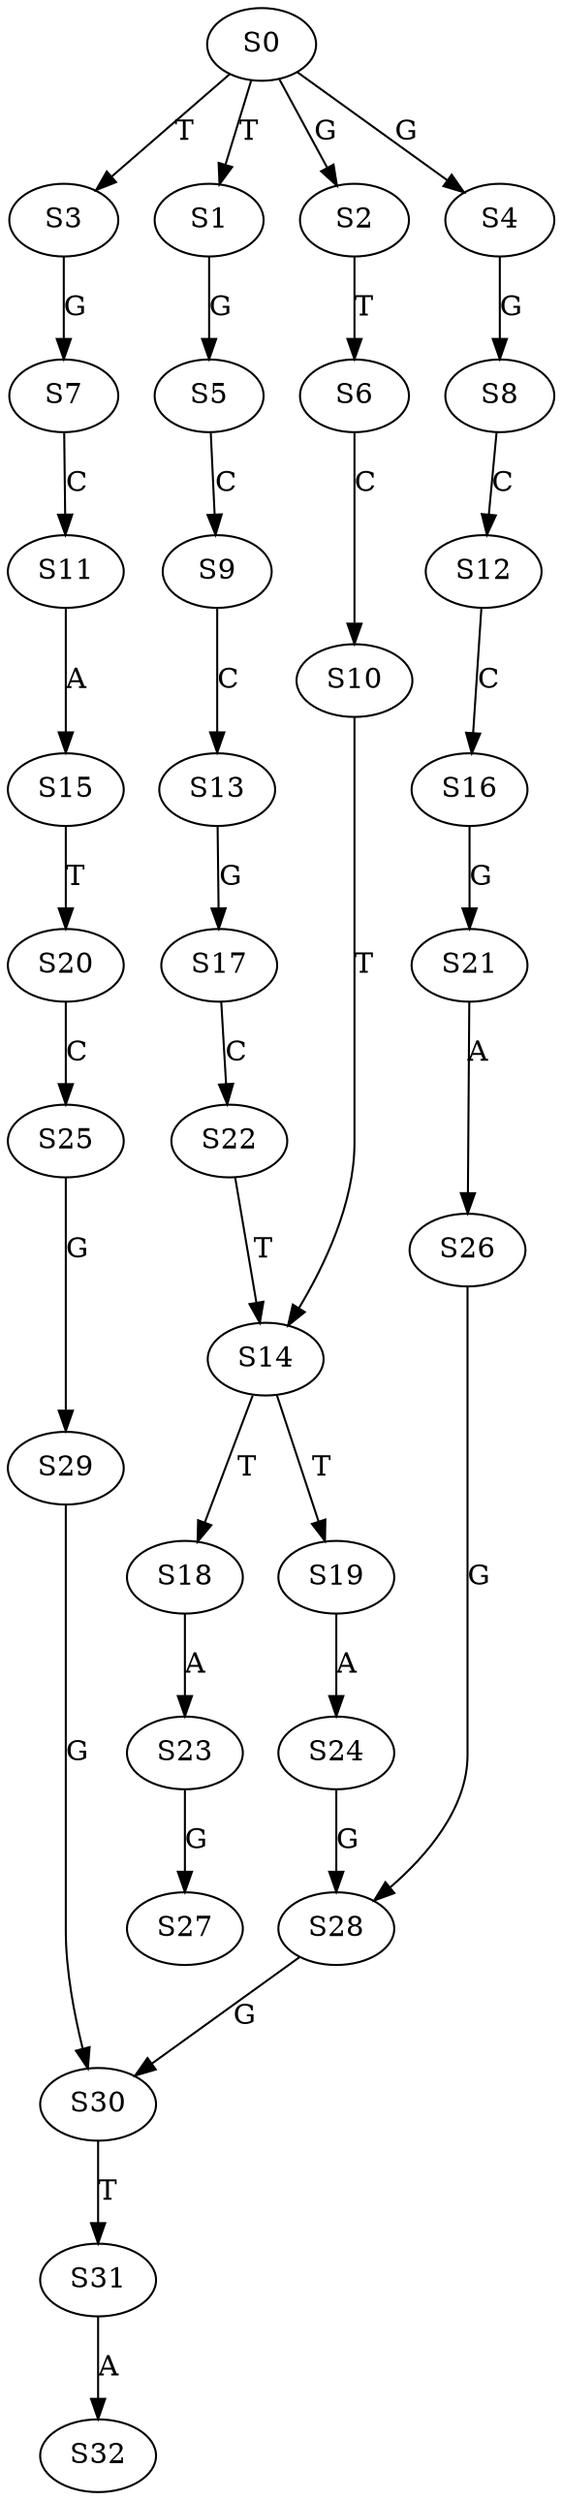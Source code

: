 strict digraph  {
	S0 -> S1 [ label = T ];
	S0 -> S2 [ label = G ];
	S0 -> S3 [ label = T ];
	S0 -> S4 [ label = G ];
	S1 -> S5 [ label = G ];
	S2 -> S6 [ label = T ];
	S3 -> S7 [ label = G ];
	S4 -> S8 [ label = G ];
	S5 -> S9 [ label = C ];
	S6 -> S10 [ label = C ];
	S7 -> S11 [ label = C ];
	S8 -> S12 [ label = C ];
	S9 -> S13 [ label = C ];
	S10 -> S14 [ label = T ];
	S11 -> S15 [ label = A ];
	S12 -> S16 [ label = C ];
	S13 -> S17 [ label = G ];
	S14 -> S18 [ label = T ];
	S14 -> S19 [ label = T ];
	S15 -> S20 [ label = T ];
	S16 -> S21 [ label = G ];
	S17 -> S22 [ label = C ];
	S18 -> S23 [ label = A ];
	S19 -> S24 [ label = A ];
	S20 -> S25 [ label = C ];
	S21 -> S26 [ label = A ];
	S22 -> S14 [ label = T ];
	S23 -> S27 [ label = G ];
	S24 -> S28 [ label = G ];
	S25 -> S29 [ label = G ];
	S26 -> S28 [ label = G ];
	S28 -> S30 [ label = G ];
	S29 -> S30 [ label = G ];
	S30 -> S31 [ label = T ];
	S31 -> S32 [ label = A ];
}
